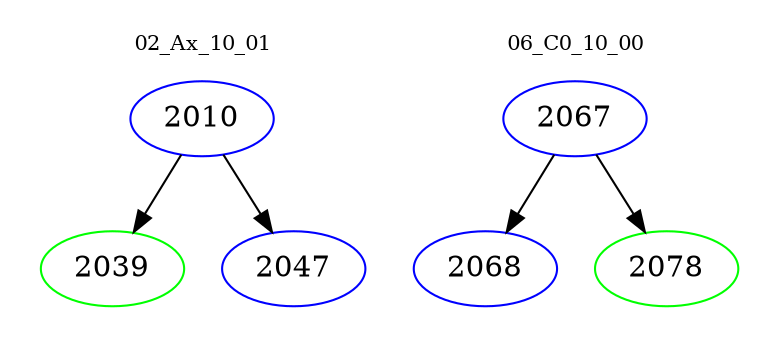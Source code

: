 digraph{
subgraph cluster_0 {
color = white
label = "02_Ax_10_01";
fontsize=10;
T0_2010 [label="2010", color="blue"]
T0_2010 -> T0_2039 [color="black"]
T0_2039 [label="2039", color="green"]
T0_2010 -> T0_2047 [color="black"]
T0_2047 [label="2047", color="blue"]
}
subgraph cluster_1 {
color = white
label = "06_C0_10_00";
fontsize=10;
T1_2067 [label="2067", color="blue"]
T1_2067 -> T1_2068 [color="black"]
T1_2068 [label="2068", color="blue"]
T1_2067 -> T1_2078 [color="black"]
T1_2078 [label="2078", color="green"]
}
}
